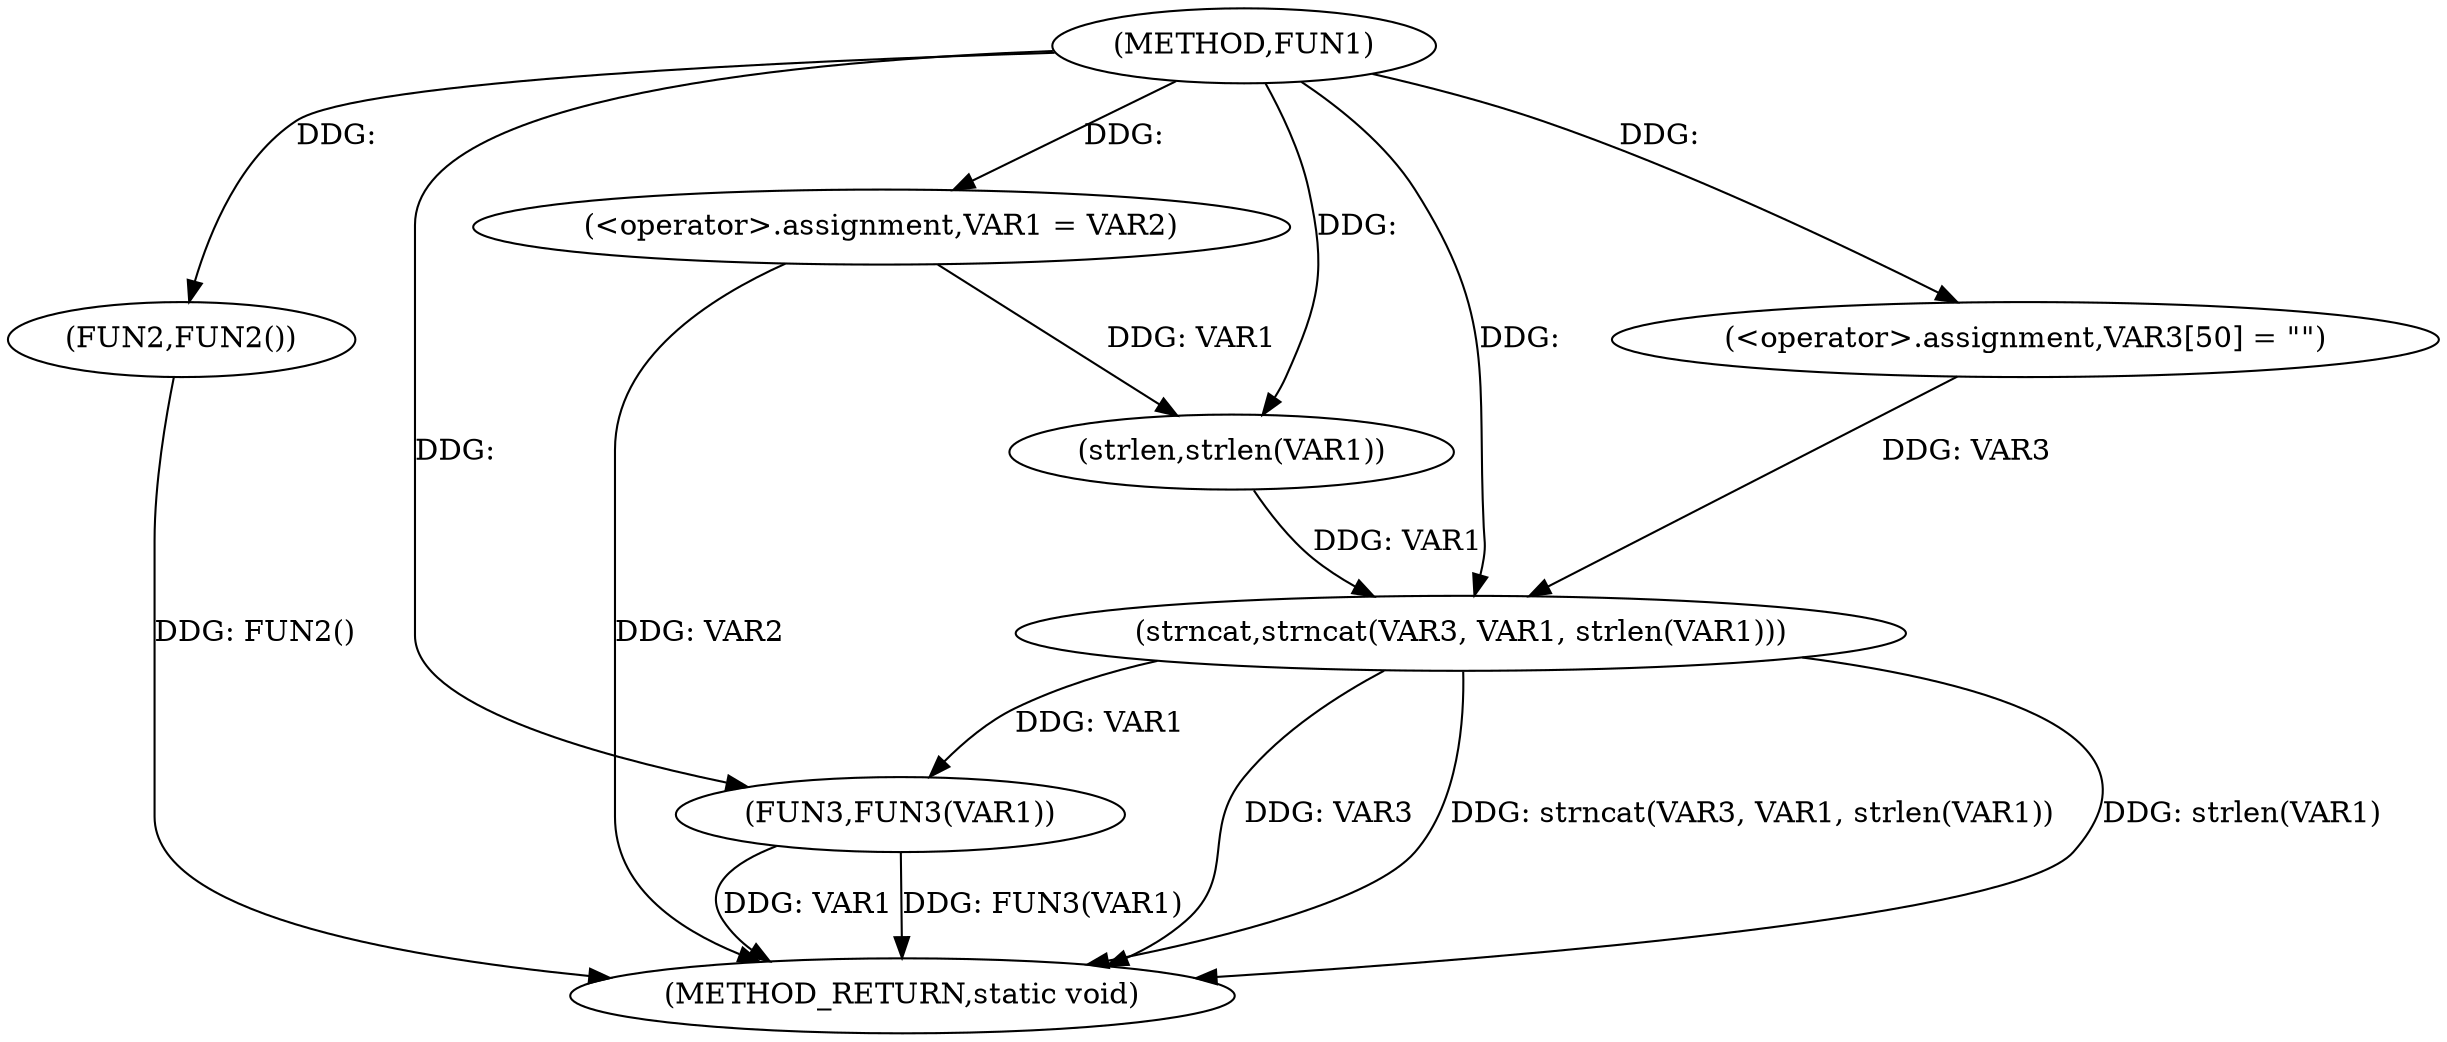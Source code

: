 digraph FUN1 {  
"1000100" [label = "(METHOD,FUN1)" ]
"1000122" [label = "(METHOD_RETURN,static void)" ]
"1000104" [label = "(<operator>.assignment,VAR1 = VAR2)" ]
"1000108" [label = "(FUN2,FUN2())" ]
"1000112" [label = "(<operator>.assignment,VAR3[50] = \"\")" ]
"1000115" [label = "(strncat,strncat(VAR3, VAR1, strlen(VAR1)))" ]
"1000118" [label = "(strlen,strlen(VAR1))" ]
"1000120" [label = "(FUN3,FUN3(VAR1))" ]
  "1000108" -> "1000122"  [ label = "DDG: FUN2()"] 
  "1000115" -> "1000122"  [ label = "DDG: strlen(VAR1)"] 
  "1000120" -> "1000122"  [ label = "DDG: FUN3(VAR1)"] 
  "1000115" -> "1000122"  [ label = "DDG: VAR3"] 
  "1000104" -> "1000122"  [ label = "DDG: VAR2"] 
  "1000115" -> "1000122"  [ label = "DDG: strncat(VAR3, VAR1, strlen(VAR1))"] 
  "1000120" -> "1000122"  [ label = "DDG: VAR1"] 
  "1000100" -> "1000104"  [ label = "DDG: "] 
  "1000100" -> "1000108"  [ label = "DDG: "] 
  "1000100" -> "1000112"  [ label = "DDG: "] 
  "1000112" -> "1000115"  [ label = "DDG: VAR3"] 
  "1000100" -> "1000115"  [ label = "DDG: "] 
  "1000118" -> "1000115"  [ label = "DDG: VAR1"] 
  "1000104" -> "1000118"  [ label = "DDG: VAR1"] 
  "1000100" -> "1000118"  [ label = "DDG: "] 
  "1000115" -> "1000120"  [ label = "DDG: VAR1"] 
  "1000100" -> "1000120"  [ label = "DDG: "] 
}
